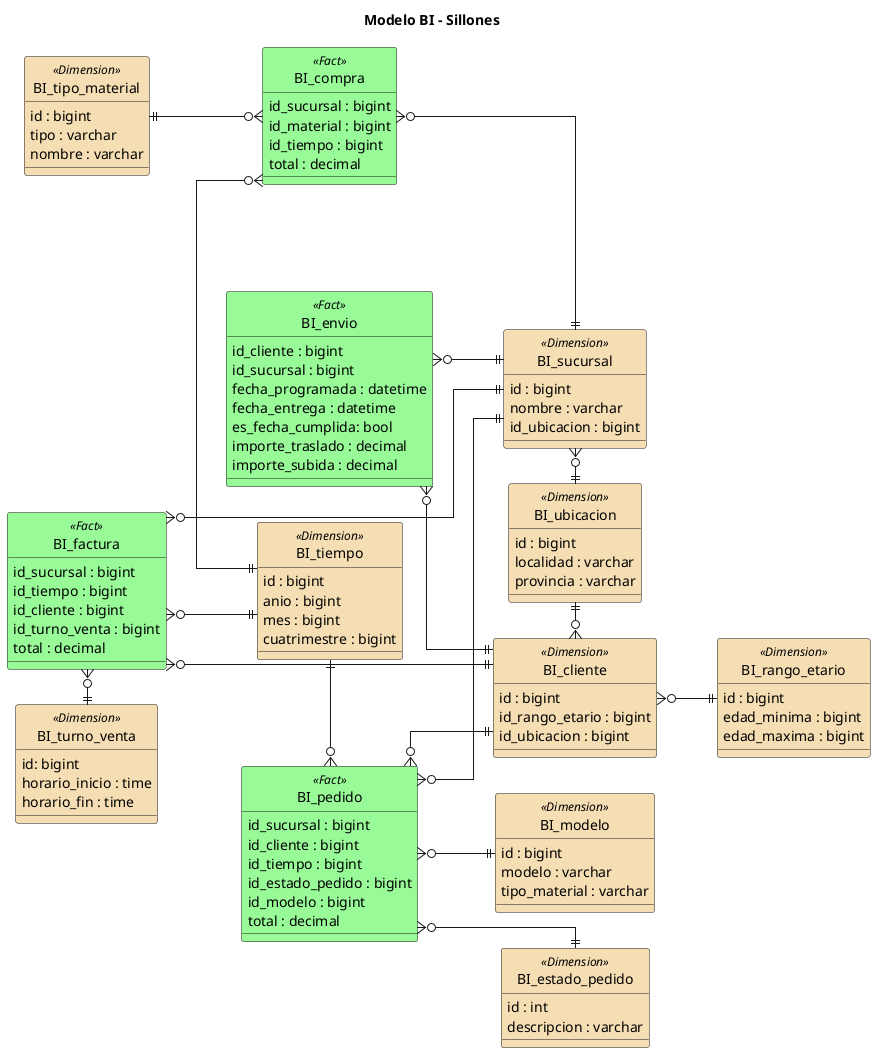 @startuml Modelo BI - Sillones
skinparam linetype ortho
hide circle
skinparam shadowing false
title Modelo BI - Sillones
left to right direction

skinparam class {
  BackgroundColor<<Fact>> PaleGreen
  BackgroundColor<<Dimension>> Wheat
}

' Hechos
entity BI_factura <<Fact>> {
    id_sucursal : bigint
    id_tiempo : bigint
    id_cliente : bigint
'    id_envio : bigint
    id_turno_venta : bigint
    total : decimal
}
entity BI_pedido <<Fact>> {
    id_sucursal : bigint
    id_cliente : bigint
    id_tiempo : bigint
    id_estado_pedido : bigint
    id_modelo : bigint
    total : decimal
}

entity BI_compra <<Fact>> {
    id_sucursal : bigint
    id_material : bigint
    id_tiempo : bigint
    total : decimal
}

'entity BI_factura_x_compra <<Fact>> {
'    id_sucursal : bigint
'    id_tiempo : bigint
'    id_factura : bigint
'    id_compra : bigint
'}
'
'entity BI_pedido_x_factura <<Fact>> {
'    id_factura : bigint
'    id_pedido : bigint
'    id_sucursal : bigint
'    id_cliente : bigint
'}

entity BI_envio <<Fact>> {
    id_cliente : bigint
    id_sucursal : bigint
    fecha_programada : datetime
    fecha_entrega : datetime
    es_fecha_cumplida: bool
    importe_traslado : decimal
    importe_subida : decimal
}

' Dimensiones
entity BI_tiempo <<Dimension>> {
    id : bigint
    anio : bigint
    mes : bigint
    cuatrimestre : bigint
}

entity BI_ubicacion <<Dimension>> {
    id : bigint
    localidad : varchar
    provincia : varchar
}

entity BI_sucursal <<Dimension>> {
    id : bigint
    nombre : varchar
    id_ubicacion : bigint
}

entity BI_modelo <<Dimension>> {
    id : bigint
    modelo : varchar
    tipo_material : varchar
}

entity BI_rango_etario <<Dimension>> {
    id : bigint
    edad_minima : bigint
    edad_maxima : bigint
}

entity BI_turno_venta <<Dimension>> {
    id: bigint
    horario_inicio : time
    horario_fin : time
}

entity BI_estado_pedido <<Dimension>> {
    id : int
    descripcion : varchar
}

entity BI_tipo_material <<Dimension>> {
    id : bigint
    tipo : varchar
    nombre : varchar
}

entity BI_cliente <<Dimension>> {
    id : bigint
    id_rango_etario : bigint
    id_ubicacion : bigint
}

' Relaciones
BI_envio }o--|| BI_cliente
BI_envio }o--|| BI_sucursal

BI_factura }o--|| BI_sucursal
BI_factura }o--|| BI_tiempo
BI_factura }o--|| BI_cliente
BI_factura }o-right-|| BI_turno_venta

BI_pedido }o--|| BI_sucursal
BI_pedido }o--|| BI_cliente
BI_pedido }o-left-|| BI_tiempo
BI_pedido }o--|| BI_estado_pedido
BI_pedido }o--|| BI_modelo

BI_compra }o-down-|| BI_sucursal
BI_compra }o-up-|| BI_tipo_material
BI_compra }o-right-|| BI_tiempo

BI_cliente }o--|| BI_rango_etario

BI_ubicacion ||-left-o{ BI_sucursal
BI_ubicacion ||-right-o{ BI_cliente

@enduml
